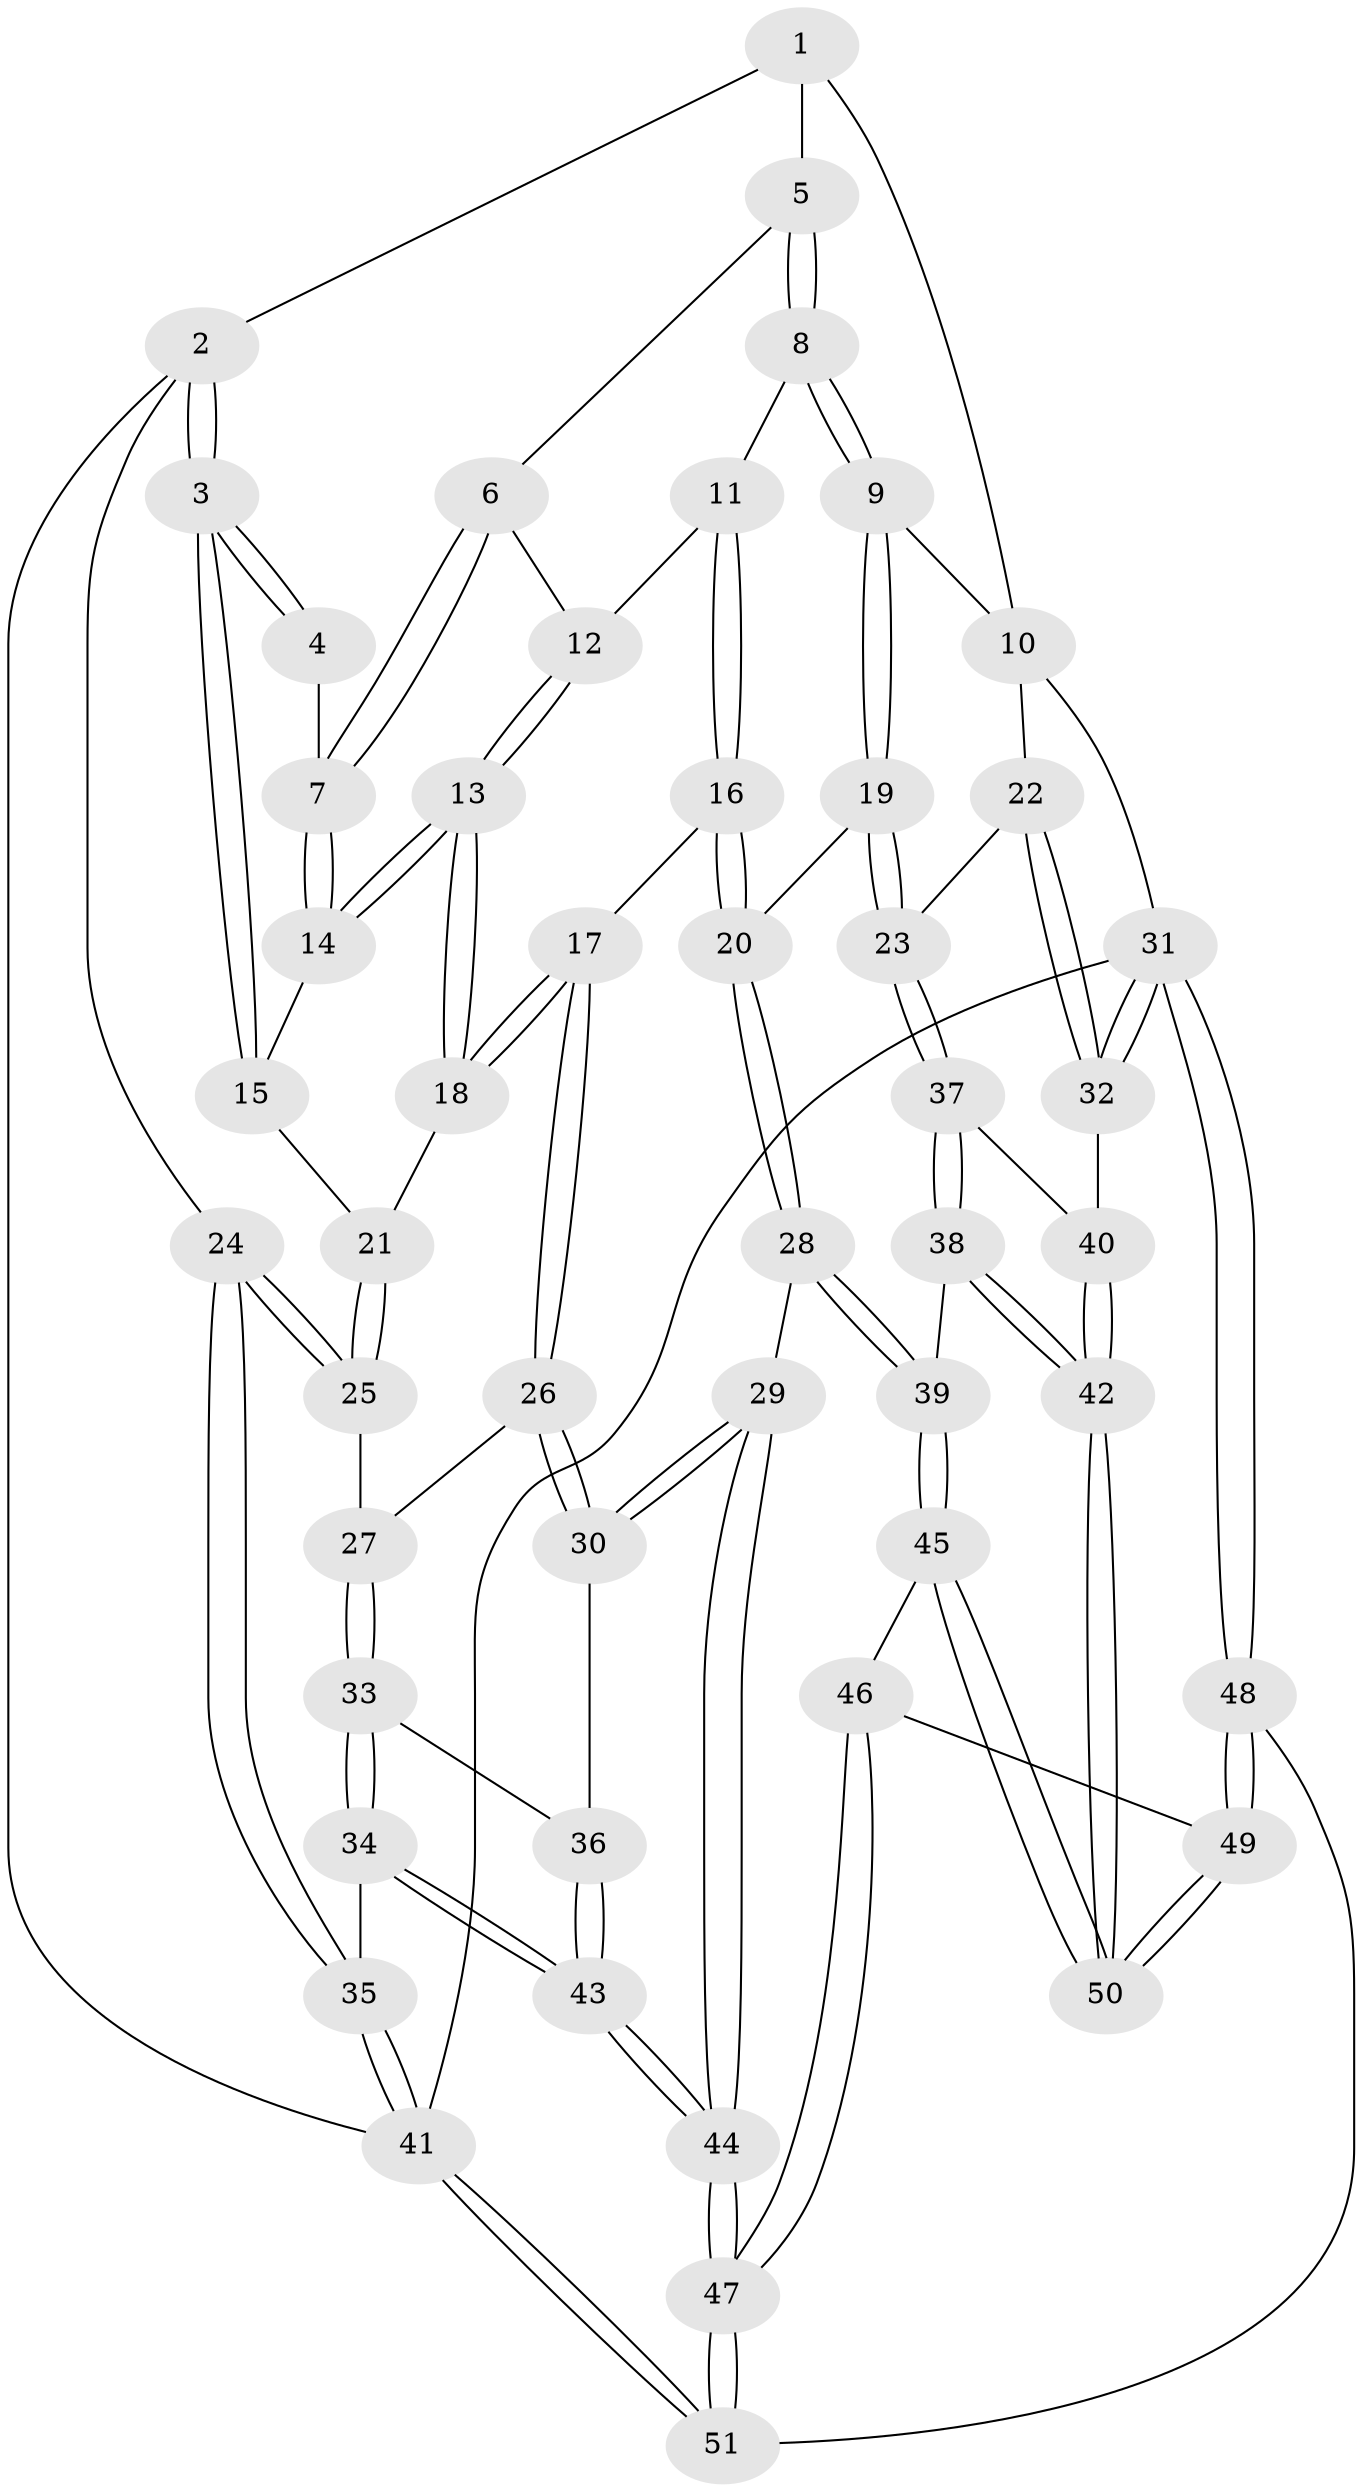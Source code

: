 // coarse degree distribution, {5: 0.27586206896551724, 2: 0.034482758620689655, 4: 0.4827586206896552, 3: 0.1724137931034483, 7: 0.034482758620689655}
// Generated by graph-tools (version 1.1) at 2025/52/02/27/25 19:52:38]
// undirected, 51 vertices, 124 edges
graph export_dot {
graph [start="1"]
  node [color=gray90,style=filled];
  1 [pos="+0.35752625835127755+0"];
  2 [pos="+0+0.3161756813323126"];
  3 [pos="+0+0.3072819513959581"];
  4 [pos="+0.13444706616449087+0.11598421844674178"];
  5 [pos="+0.3903640330744672+0"];
  6 [pos="+0.3725845187503099+0.16432754223486667"];
  7 [pos="+0.28321028474798504+0.3048343793099648"];
  8 [pos="+1+0"];
  9 [pos="+1+0"];
  10 [pos="+1+0"];
  11 [pos="+0.7070824079900829+0.2792204537155569"];
  12 [pos="+0.4878678822583686+0.29732580425943206"];
  13 [pos="+0.4368333543978715+0.4477783502585301"];
  14 [pos="+0.25882490052767543+0.35243050814914306"];
  15 [pos="+0.23683109199666327+0.3618969886088115"];
  16 [pos="+0.6154448966018419+0.5452316816822457"];
  17 [pos="+0.5153392077980453+0.5516942720702454"];
  18 [pos="+0.46798117553920215+0.5003868169095557"];
  19 [pos="+0.7502545300739472+0.6382924036361908"];
  20 [pos="+0.7126008419994653+0.6246791172042029"];
  21 [pos="+0.23572670263801423+0.5403905916986074"];
  22 [pos="+1+0.4908024641598809"];
  23 [pos="+0.7517817557479387+0.6394546307919944"];
  24 [pos="+0+0.5587419004242749"];
  25 [pos="+0.210284151523609+0.6095813029058532"];
  26 [pos="+0.4579251856811295+0.6265450794683733"];
  27 [pos="+0.2392475920467057+0.6492246010261358"];
  28 [pos="+0.5858235736473659+0.8053954120572167"];
  29 [pos="+0.4926773778315519+0.8260466594908072"];
  30 [pos="+0.4534480422410102+0.702347385105114"];
  31 [pos="+1+1"];
  32 [pos="+1+0.7095185686358428"];
  33 [pos="+0.2345669582782323+0.7121102522687843"];
  34 [pos="+0.0666155375574946+0.828162359968845"];
  35 [pos="+0+0.7902739888881838"];
  36 [pos="+0.2930028599463889+0.7989288931911724"];
  37 [pos="+0.7565755680624734+0.648302402787568"];
  38 [pos="+0.7946215773550503+0.797089944975686"];
  39 [pos="+0.6708882567366637+0.8850160088955669"];
  40 [pos="+1+0.7389893496665929"];
  41 [pos="+0+1"];
  42 [pos="+0.8617573123558644+0.8623959823423669"];
  43 [pos="+0.3306702928707288+1"];
  44 [pos="+0.3676543864584471+1"];
  45 [pos="+0.6702210234340343+0.887623897524781"];
  46 [pos="+0.6599240642700576+0.9192121457769193"];
  47 [pos="+0.37787344754673385+1"];
  48 [pos="+1+1"];
  49 [pos="+0.9116151609187966+1"];
  50 [pos="+0.8879011025185818+1"];
  51 [pos="+0.3757922934825198+1"];
  1 -- 2;
  1 -- 5;
  1 -- 10;
  2 -- 3;
  2 -- 3;
  2 -- 24;
  2 -- 41;
  3 -- 4;
  3 -- 4;
  3 -- 15;
  3 -- 15;
  4 -- 7;
  5 -- 6;
  5 -- 8;
  5 -- 8;
  6 -- 7;
  6 -- 7;
  6 -- 12;
  7 -- 14;
  7 -- 14;
  8 -- 9;
  8 -- 9;
  8 -- 11;
  9 -- 10;
  9 -- 19;
  9 -- 19;
  10 -- 22;
  10 -- 31;
  11 -- 12;
  11 -- 16;
  11 -- 16;
  12 -- 13;
  12 -- 13;
  13 -- 14;
  13 -- 14;
  13 -- 18;
  13 -- 18;
  14 -- 15;
  15 -- 21;
  16 -- 17;
  16 -- 20;
  16 -- 20;
  17 -- 18;
  17 -- 18;
  17 -- 26;
  17 -- 26;
  18 -- 21;
  19 -- 20;
  19 -- 23;
  19 -- 23;
  20 -- 28;
  20 -- 28;
  21 -- 25;
  21 -- 25;
  22 -- 23;
  22 -- 32;
  22 -- 32;
  23 -- 37;
  23 -- 37;
  24 -- 25;
  24 -- 25;
  24 -- 35;
  24 -- 35;
  25 -- 27;
  26 -- 27;
  26 -- 30;
  26 -- 30;
  27 -- 33;
  27 -- 33;
  28 -- 29;
  28 -- 39;
  28 -- 39;
  29 -- 30;
  29 -- 30;
  29 -- 44;
  29 -- 44;
  30 -- 36;
  31 -- 32;
  31 -- 32;
  31 -- 48;
  31 -- 48;
  31 -- 41;
  32 -- 40;
  33 -- 34;
  33 -- 34;
  33 -- 36;
  34 -- 35;
  34 -- 43;
  34 -- 43;
  35 -- 41;
  35 -- 41;
  36 -- 43;
  36 -- 43;
  37 -- 38;
  37 -- 38;
  37 -- 40;
  38 -- 39;
  38 -- 42;
  38 -- 42;
  39 -- 45;
  39 -- 45;
  40 -- 42;
  40 -- 42;
  41 -- 51;
  41 -- 51;
  42 -- 50;
  42 -- 50;
  43 -- 44;
  43 -- 44;
  44 -- 47;
  44 -- 47;
  45 -- 46;
  45 -- 50;
  45 -- 50;
  46 -- 47;
  46 -- 47;
  46 -- 49;
  47 -- 51;
  47 -- 51;
  48 -- 49;
  48 -- 49;
  48 -- 51;
  49 -- 50;
  49 -- 50;
}
